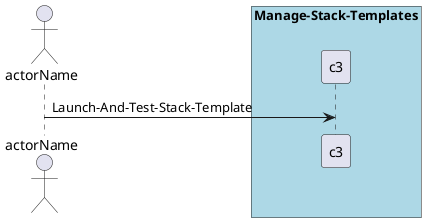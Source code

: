 @startuml
Actor "actorName" as A

box "Manage-Stack-Templates" #lightblue
participant "c3" as S
A -> S : Launch-And-Test-Stack-Template
end box

@enduml
